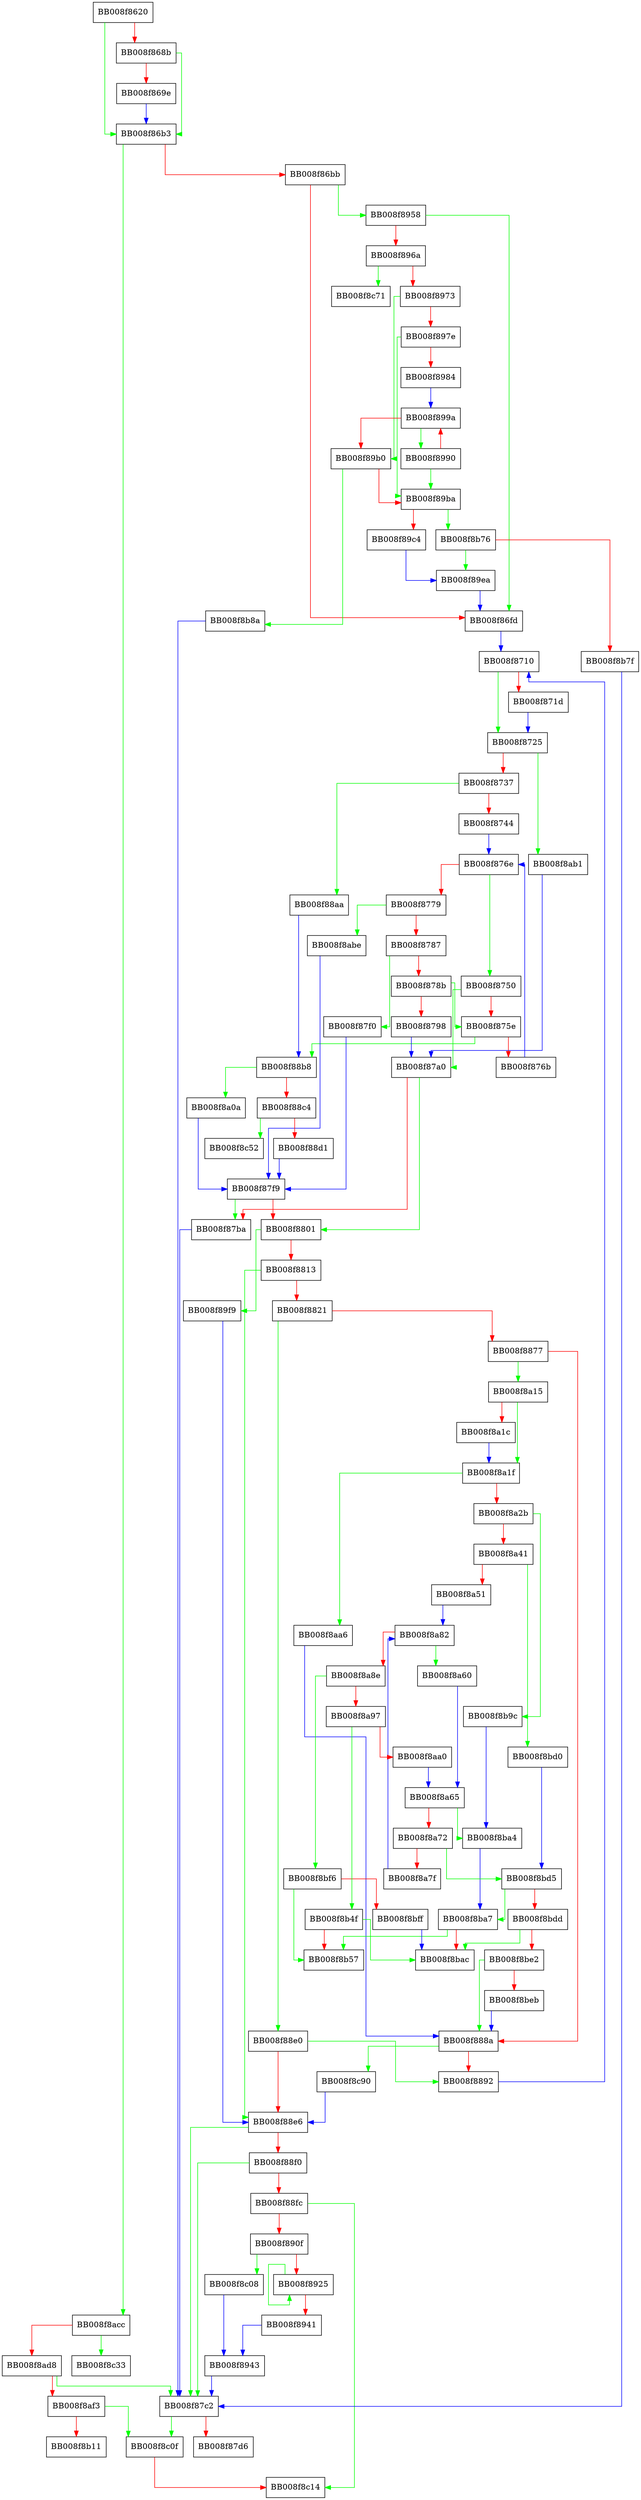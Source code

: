 digraph __gconv_transform_ucs4le_internal {
  node [shape="box"];
  graph [splines=ortho];
  BB008f8620 -> BB008f86b3 [color="green"];
  BB008f8620 -> BB008f868b [color="red"];
  BB008f868b -> BB008f86b3 [color="green"];
  BB008f868b -> BB008f869e [color="red"];
  BB008f869e -> BB008f86b3 [color="blue"];
  BB008f86b3 -> BB008f8acc [color="green"];
  BB008f86b3 -> BB008f86bb [color="red"];
  BB008f86bb -> BB008f8958 [color="green"];
  BB008f86bb -> BB008f86fd [color="red"];
  BB008f86fd -> BB008f8710 [color="blue"];
  BB008f8710 -> BB008f8725 [color="green"];
  BB008f8710 -> BB008f871d [color="red"];
  BB008f871d -> BB008f8725 [color="blue"];
  BB008f8725 -> BB008f8ab1 [color="green"];
  BB008f8725 -> BB008f8737 [color="red"];
  BB008f8737 -> BB008f88aa [color="green"];
  BB008f8737 -> BB008f8744 [color="red"];
  BB008f8744 -> BB008f876e [color="blue"];
  BB008f8750 -> BB008f87a0 [color="green"];
  BB008f8750 -> BB008f875e [color="red"];
  BB008f875e -> BB008f88b8 [color="green"];
  BB008f875e -> BB008f876b [color="red"];
  BB008f876b -> BB008f876e [color="blue"];
  BB008f876e -> BB008f8750 [color="green"];
  BB008f876e -> BB008f8779 [color="red"];
  BB008f8779 -> BB008f8abe [color="green"];
  BB008f8779 -> BB008f8787 [color="red"];
  BB008f8787 -> BB008f87f0 [color="green"];
  BB008f8787 -> BB008f878b [color="red"];
  BB008f878b -> BB008f875e [color="green"];
  BB008f878b -> BB008f8798 [color="red"];
  BB008f8798 -> BB008f87a0 [color="blue"];
  BB008f87a0 -> BB008f8801 [color="green"];
  BB008f87a0 -> BB008f87ba [color="red"];
  BB008f87ba -> BB008f87c2 [color="blue"];
  BB008f87c2 -> BB008f8c0f [color="green"];
  BB008f87c2 -> BB008f87d6 [color="red"];
  BB008f87f0 -> BB008f87f9 [color="blue"];
  BB008f87f9 -> BB008f87ba [color="green"];
  BB008f87f9 -> BB008f8801 [color="red"];
  BB008f8801 -> BB008f89f9 [color="green"];
  BB008f8801 -> BB008f8813 [color="red"];
  BB008f8813 -> BB008f88e6 [color="green"];
  BB008f8813 -> BB008f8821 [color="red"];
  BB008f8821 -> BB008f88e0 [color="green"];
  BB008f8821 -> BB008f8877 [color="red"];
  BB008f8877 -> BB008f8a15 [color="green"];
  BB008f8877 -> BB008f888a [color="red"];
  BB008f888a -> BB008f8c90 [color="green"];
  BB008f888a -> BB008f8892 [color="red"];
  BB008f8892 -> BB008f8710 [color="blue"];
  BB008f88aa -> BB008f88b8 [color="blue"];
  BB008f88b8 -> BB008f8a0a [color="green"];
  BB008f88b8 -> BB008f88c4 [color="red"];
  BB008f88c4 -> BB008f8c52 [color="green"];
  BB008f88c4 -> BB008f88d1 [color="red"];
  BB008f88d1 -> BB008f87f9 [color="blue"];
  BB008f88e0 -> BB008f8892 [color="green"];
  BB008f88e0 -> BB008f88e6 [color="red"];
  BB008f88e6 -> BB008f87c2 [color="green"];
  BB008f88e6 -> BB008f88f0 [color="red"];
  BB008f88f0 -> BB008f87c2 [color="green"];
  BB008f88f0 -> BB008f88fc [color="red"];
  BB008f88fc -> BB008f8c14 [color="green"];
  BB008f88fc -> BB008f890f [color="red"];
  BB008f890f -> BB008f8c08 [color="green"];
  BB008f890f -> BB008f8925 [color="red"];
  BB008f8925 -> BB008f8925 [color="green"];
  BB008f8925 -> BB008f8941 [color="red"];
  BB008f8941 -> BB008f8943 [color="blue"];
  BB008f8943 -> BB008f87c2 [color="blue"];
  BB008f8958 -> BB008f86fd [color="green"];
  BB008f8958 -> BB008f896a [color="red"];
  BB008f896a -> BB008f8c71 [color="green"];
  BB008f896a -> BB008f8973 [color="red"];
  BB008f8973 -> BB008f89b0 [color="green"];
  BB008f8973 -> BB008f897e [color="red"];
  BB008f897e -> BB008f89ba [color="green"];
  BB008f897e -> BB008f8984 [color="red"];
  BB008f8984 -> BB008f899a [color="blue"];
  BB008f8990 -> BB008f89ba [color="green"];
  BB008f8990 -> BB008f899a [color="red"];
  BB008f899a -> BB008f8990 [color="green"];
  BB008f899a -> BB008f89b0 [color="red"];
  BB008f89b0 -> BB008f8b8a [color="green"];
  BB008f89b0 -> BB008f89ba [color="red"];
  BB008f89ba -> BB008f8b76 [color="green"];
  BB008f89ba -> BB008f89c4 [color="red"];
  BB008f89c4 -> BB008f89ea [color="blue"];
  BB008f89ea -> BB008f86fd [color="blue"];
  BB008f89f9 -> BB008f88e6 [color="blue"];
  BB008f8a0a -> BB008f87f9 [color="blue"];
  BB008f8a15 -> BB008f8a1f [color="green"];
  BB008f8a15 -> BB008f8a1c [color="red"];
  BB008f8a1c -> BB008f8a1f [color="blue"];
  BB008f8a1f -> BB008f8aa6 [color="green"];
  BB008f8a1f -> BB008f8a2b [color="red"];
  BB008f8a2b -> BB008f8b9c [color="green"];
  BB008f8a2b -> BB008f8a41 [color="red"];
  BB008f8a41 -> BB008f8bd0 [color="green"];
  BB008f8a41 -> BB008f8a51 [color="red"];
  BB008f8a51 -> BB008f8a82 [color="blue"];
  BB008f8a60 -> BB008f8a65 [color="blue"];
  BB008f8a65 -> BB008f8ba4 [color="green"];
  BB008f8a65 -> BB008f8a72 [color="red"];
  BB008f8a72 -> BB008f8bd5 [color="green"];
  BB008f8a72 -> BB008f8a7f [color="red"];
  BB008f8a7f -> BB008f8a82 [color="blue"];
  BB008f8a82 -> BB008f8a60 [color="green"];
  BB008f8a82 -> BB008f8a8e [color="red"];
  BB008f8a8e -> BB008f8bf6 [color="green"];
  BB008f8a8e -> BB008f8a97 [color="red"];
  BB008f8a97 -> BB008f8b4f [color="green"];
  BB008f8a97 -> BB008f8aa0 [color="red"];
  BB008f8aa0 -> BB008f8a65 [color="blue"];
  BB008f8aa6 -> BB008f888a [color="blue"];
  BB008f8ab1 -> BB008f87a0 [color="blue"];
  BB008f8abe -> BB008f87f9 [color="blue"];
  BB008f8acc -> BB008f8c33 [color="green"];
  BB008f8acc -> BB008f8ad8 [color="red"];
  BB008f8ad8 -> BB008f87c2 [color="green"];
  BB008f8ad8 -> BB008f8af3 [color="red"];
  BB008f8af3 -> BB008f8c0f [color="green"];
  BB008f8af3 -> BB008f8b11 [color="red"];
  BB008f8b4f -> BB008f8bac [color="green"];
  BB008f8b4f -> BB008f8b57 [color="red"];
  BB008f8b76 -> BB008f89ea [color="green"];
  BB008f8b76 -> BB008f8b7f [color="red"];
  BB008f8b7f -> BB008f87c2 [color="blue"];
  BB008f8b8a -> BB008f87c2 [color="blue"];
  BB008f8b9c -> BB008f8ba4 [color="blue"];
  BB008f8ba4 -> BB008f8ba7 [color="blue"];
  BB008f8ba7 -> BB008f8b57 [color="green"];
  BB008f8ba7 -> BB008f8bac [color="red"];
  BB008f8bd0 -> BB008f8bd5 [color="blue"];
  BB008f8bd5 -> BB008f8ba7 [color="green"];
  BB008f8bd5 -> BB008f8bdd [color="red"];
  BB008f8bdd -> BB008f8bac [color="green"];
  BB008f8bdd -> BB008f8be2 [color="red"];
  BB008f8be2 -> BB008f888a [color="green"];
  BB008f8be2 -> BB008f8beb [color="red"];
  BB008f8beb -> BB008f888a [color="blue"];
  BB008f8bf6 -> BB008f8b57 [color="green"];
  BB008f8bf6 -> BB008f8bff [color="red"];
  BB008f8bff -> BB008f8bac [color="blue"];
  BB008f8c08 -> BB008f8943 [color="blue"];
  BB008f8c0f -> BB008f8c14 [color="red"];
  BB008f8c90 -> BB008f88e6 [color="blue"];
}